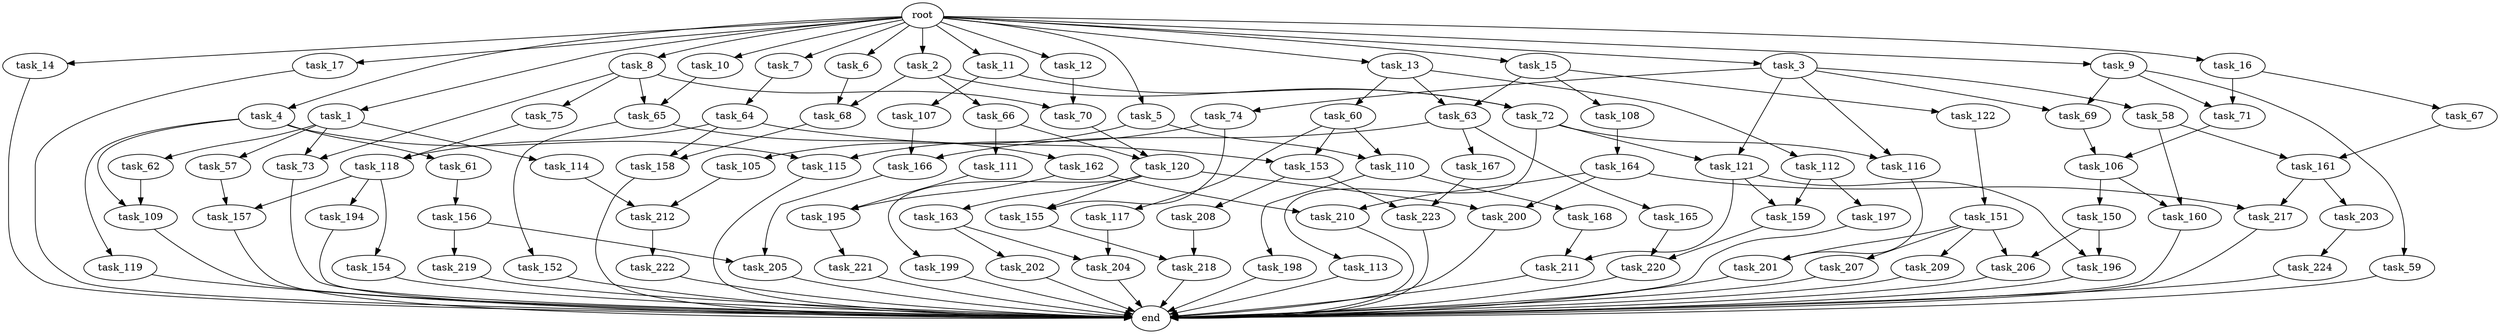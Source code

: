 digraph G {
  root [size="0.000000"];
  task_1 [size="10.240000"];
  task_2 [size="10.240000"];
  task_3 [size="10.240000"];
  task_4 [size="10.240000"];
  task_5 [size="10.240000"];
  task_6 [size="10.240000"];
  task_7 [size="10.240000"];
  task_8 [size="10.240000"];
  task_9 [size="10.240000"];
  task_10 [size="10.240000"];
  task_11 [size="10.240000"];
  task_12 [size="10.240000"];
  task_13 [size="10.240000"];
  task_14 [size="10.240000"];
  task_15 [size="10.240000"];
  task_16 [size="10.240000"];
  task_17 [size="10.240000"];
  task_57 [size="2147483648.000000"];
  task_58 [size="4209067950.080000"];
  task_59 [size="1374389534.720000"];
  task_60 [size="8589934592.000000"];
  task_61 [size="1374389534.720000"];
  task_62 [size="2147483648.000000"];
  task_63 [size="10737418240.000000"];
  task_64 [size="4209067950.080000"];
  task_65 [size="6270652252.160000"];
  task_66 [size="5497558138.880000"];
  task_67 [size="6957847019.520000"];
  task_68 [size="14087492730.880001"];
  task_69 [size="5583457484.800000"];
  task_70 [size="6270652252.160000"];
  task_71 [size="8332236554.240000"];
  task_72 [size="10995116277.760000"];
  task_73 [size="7645041786.880000"];
  task_74 [size="4209067950.080000"];
  task_75 [size="5497558138.880000"];
  task_105 [size="4209067950.080000"];
  task_106 [size="5239860101.120000"];
  task_107 [size="5497558138.880000"];
  task_108 [size="2147483648.000000"];
  task_109 [size="1717986918.400000"];
  task_110 [size="5583457484.800000"];
  task_111 [size="4209067950.080000"];
  task_112 [size="8589934592.000000"];
  task_113 [size="4209067950.080000"];
  task_114 [size="2147483648.000000"];
  task_115 [size="8332236554.240000"];
  task_116 [size="8418135900.160000"];
  task_117 [size="1374389534.720000"];
  task_118 [size="9363028705.280001"];
  task_119 [size="1374389534.720000"];
  task_120 [size="4982162063.360000"];
  task_121 [size="8418135900.160000"];
  task_122 [size="2147483648.000000"];
  task_150 [size="773094113.280000"];
  task_151 [size="6957847019.520000"];
  task_152 [size="3092376453.120000"];
  task_153 [size="2147483648.000000"];
  task_154 [size="4209067950.080000"];
  task_155 [size="10050223472.639999"];
  task_156 [size="3092376453.120000"];
  task_157 [size="8418135900.160000"];
  task_158 [size="6270652252.160000"];
  task_159 [size="17179869184.000000"];
  task_160 [size="4982162063.360000"];
  task_161 [size="12799002542.080000"];
  task_162 [size="3092376453.120000"];
  task_163 [size="3092376453.120000"];
  task_164 [size="773094113.280000"];
  task_165 [size="8589934592.000000"];
  task_166 [size="11682311045.120001"];
  task_167 [size="8589934592.000000"];
  task_168 [size="3092376453.120000"];
  task_194 [size="4209067950.080000"];
  task_195 [size="12455405158.400000"];
  task_196 [size="8933531975.680000"];
  task_197 [size="8589934592.000000"];
  task_198 [size="3092376453.120000"];
  task_199 [size="3092376453.120000"];
  task_200 [size="4466765987.840000"];
  task_201 [size="4294967296.000000"];
  task_202 [size="1374389534.720000"];
  task_203 [size="2147483648.000000"];
  task_204 [size="2147483648.000000"];
  task_205 [size="10737418240.000000"];
  task_206 [size="2491081031.680000"];
  task_207 [size="2147483648.000000"];
  task_208 [size="343597383.680000"];
  task_209 [size="2147483648.000000"];
  task_210 [size="8332236554.240000"];
  task_211 [size="12799002542.080000"];
  task_212 [size="5583457484.800000"];
  task_217 [size="3521873182.720000"];
  task_218 [size="9363028705.280001"];
  task_219 [size="2147483648.000000"];
  task_220 [size="2748779069.440000"];
  task_221 [size="343597383.680000"];
  task_222 [size="773094113.280000"];
  task_223 [size="3435973836.800000"];
  task_224 [size="5497558138.880000"];
  end [size="0.000000"];

  root -> task_1 [size="1.000000"];
  root -> task_2 [size="1.000000"];
  root -> task_3 [size="1.000000"];
  root -> task_4 [size="1.000000"];
  root -> task_5 [size="1.000000"];
  root -> task_6 [size="1.000000"];
  root -> task_7 [size="1.000000"];
  root -> task_8 [size="1.000000"];
  root -> task_9 [size="1.000000"];
  root -> task_10 [size="1.000000"];
  root -> task_11 [size="1.000000"];
  root -> task_12 [size="1.000000"];
  root -> task_13 [size="1.000000"];
  root -> task_14 [size="1.000000"];
  root -> task_15 [size="1.000000"];
  root -> task_16 [size="1.000000"];
  root -> task_17 [size="1.000000"];
  task_1 -> task_57 [size="209715200.000000"];
  task_1 -> task_62 [size="209715200.000000"];
  task_1 -> task_73 [size="209715200.000000"];
  task_1 -> task_114 [size="209715200.000000"];
  task_2 -> task_66 [size="536870912.000000"];
  task_2 -> task_68 [size="536870912.000000"];
  task_2 -> task_72 [size="536870912.000000"];
  task_3 -> task_58 [size="411041792.000000"];
  task_3 -> task_69 [size="411041792.000000"];
  task_3 -> task_74 [size="411041792.000000"];
  task_3 -> task_116 [size="411041792.000000"];
  task_3 -> task_121 [size="411041792.000000"];
  task_4 -> task_61 [size="134217728.000000"];
  task_4 -> task_109 [size="134217728.000000"];
  task_4 -> task_115 [size="134217728.000000"];
  task_4 -> task_119 [size="134217728.000000"];
  task_5 -> task_105 [size="411041792.000000"];
  task_5 -> task_110 [size="411041792.000000"];
  task_6 -> task_68 [size="838860800.000000"];
  task_7 -> task_64 [size="411041792.000000"];
  task_8 -> task_65 [size="536870912.000000"];
  task_8 -> task_70 [size="536870912.000000"];
  task_8 -> task_73 [size="536870912.000000"];
  task_8 -> task_75 [size="536870912.000000"];
  task_9 -> task_59 [size="134217728.000000"];
  task_9 -> task_69 [size="134217728.000000"];
  task_9 -> task_71 [size="134217728.000000"];
  task_10 -> task_65 [size="75497472.000000"];
  task_11 -> task_72 [size="536870912.000000"];
  task_11 -> task_107 [size="536870912.000000"];
  task_12 -> task_70 [size="75497472.000000"];
  task_13 -> task_60 [size="838860800.000000"];
  task_13 -> task_63 [size="838860800.000000"];
  task_13 -> task_112 [size="838860800.000000"];
  task_14 -> end [size="1.000000"];
  task_15 -> task_63 [size="209715200.000000"];
  task_15 -> task_108 [size="209715200.000000"];
  task_15 -> task_122 [size="209715200.000000"];
  task_16 -> task_67 [size="679477248.000000"];
  task_16 -> task_71 [size="679477248.000000"];
  task_17 -> end [size="1.000000"];
  task_57 -> task_157 [size="411041792.000000"];
  task_58 -> task_160 [size="411041792.000000"];
  task_58 -> task_161 [size="411041792.000000"];
  task_59 -> end [size="1.000000"];
  task_60 -> task_110 [size="134217728.000000"];
  task_60 -> task_117 [size="134217728.000000"];
  task_60 -> task_153 [size="134217728.000000"];
  task_61 -> task_156 [size="301989888.000000"];
  task_62 -> task_109 [size="33554432.000000"];
  task_63 -> task_165 [size="838860800.000000"];
  task_63 -> task_166 [size="838860800.000000"];
  task_63 -> task_167 [size="838860800.000000"];
  task_64 -> task_118 [size="75497472.000000"];
  task_64 -> task_153 [size="75497472.000000"];
  task_64 -> task_158 [size="75497472.000000"];
  task_65 -> task_152 [size="301989888.000000"];
  task_65 -> task_162 [size="301989888.000000"];
  task_66 -> task_111 [size="411041792.000000"];
  task_66 -> task_120 [size="411041792.000000"];
  task_67 -> task_161 [size="838860800.000000"];
  task_68 -> task_158 [size="536870912.000000"];
  task_69 -> task_106 [size="209715200.000000"];
  task_70 -> task_120 [size="75497472.000000"];
  task_71 -> task_106 [size="301989888.000000"];
  task_72 -> task_113 [size="411041792.000000"];
  task_72 -> task_116 [size="411041792.000000"];
  task_72 -> task_121 [size="411041792.000000"];
  task_73 -> end [size="1.000000"];
  task_74 -> task_115 [size="679477248.000000"];
  task_74 -> task_155 [size="679477248.000000"];
  task_75 -> task_118 [size="838860800.000000"];
  task_105 -> task_212 [size="134217728.000000"];
  task_106 -> task_150 [size="75497472.000000"];
  task_106 -> task_160 [size="75497472.000000"];
  task_107 -> task_166 [size="301989888.000000"];
  task_108 -> task_164 [size="75497472.000000"];
  task_109 -> end [size="1.000000"];
  task_110 -> task_168 [size="301989888.000000"];
  task_110 -> task_198 [size="301989888.000000"];
  task_111 -> task_195 [size="536870912.000000"];
  task_112 -> task_159 [size="838860800.000000"];
  task_112 -> task_197 [size="838860800.000000"];
  task_113 -> end [size="1.000000"];
  task_114 -> task_212 [size="411041792.000000"];
  task_115 -> end [size="1.000000"];
  task_116 -> task_201 [size="209715200.000000"];
  task_117 -> task_204 [size="75497472.000000"];
  task_118 -> task_154 [size="411041792.000000"];
  task_118 -> task_157 [size="411041792.000000"];
  task_118 -> task_194 [size="411041792.000000"];
  task_119 -> end [size="1.000000"];
  task_120 -> task_155 [size="301989888.000000"];
  task_120 -> task_163 [size="301989888.000000"];
  task_120 -> task_199 [size="301989888.000000"];
  task_120 -> task_200 [size="301989888.000000"];
  task_121 -> task_159 [size="838860800.000000"];
  task_121 -> task_196 [size="838860800.000000"];
  task_121 -> task_211 [size="838860800.000000"];
  task_122 -> task_151 [size="679477248.000000"];
  task_150 -> task_196 [size="33554432.000000"];
  task_150 -> task_206 [size="33554432.000000"];
  task_151 -> task_201 [size="209715200.000000"];
  task_151 -> task_206 [size="209715200.000000"];
  task_151 -> task_207 [size="209715200.000000"];
  task_151 -> task_209 [size="209715200.000000"];
  task_152 -> end [size="1.000000"];
  task_153 -> task_208 [size="33554432.000000"];
  task_153 -> task_223 [size="33554432.000000"];
  task_154 -> end [size="1.000000"];
  task_155 -> task_218 [size="75497472.000000"];
  task_156 -> task_205 [size="209715200.000000"];
  task_156 -> task_219 [size="209715200.000000"];
  task_157 -> end [size="1.000000"];
  task_158 -> end [size="1.000000"];
  task_159 -> task_220 [size="134217728.000000"];
  task_160 -> end [size="1.000000"];
  task_161 -> task_203 [size="209715200.000000"];
  task_161 -> task_217 [size="209715200.000000"];
  task_162 -> task_195 [size="679477248.000000"];
  task_162 -> task_210 [size="679477248.000000"];
  task_163 -> task_202 [size="134217728.000000"];
  task_163 -> task_204 [size="134217728.000000"];
  task_164 -> task_200 [size="134217728.000000"];
  task_164 -> task_210 [size="134217728.000000"];
  task_164 -> task_217 [size="134217728.000000"];
  task_165 -> task_220 [size="134217728.000000"];
  task_166 -> task_205 [size="838860800.000000"];
  task_167 -> task_223 [size="301989888.000000"];
  task_168 -> task_211 [size="411041792.000000"];
  task_194 -> end [size="1.000000"];
  task_195 -> task_221 [size="33554432.000000"];
  task_196 -> end [size="1.000000"];
  task_197 -> end [size="1.000000"];
  task_198 -> end [size="1.000000"];
  task_199 -> end [size="1.000000"];
  task_200 -> end [size="1.000000"];
  task_201 -> end [size="1.000000"];
  task_202 -> end [size="1.000000"];
  task_203 -> task_224 [size="536870912.000000"];
  task_204 -> end [size="1.000000"];
  task_205 -> end [size="1.000000"];
  task_206 -> end [size="1.000000"];
  task_207 -> end [size="1.000000"];
  task_208 -> task_218 [size="838860800.000000"];
  task_209 -> end [size="1.000000"];
  task_210 -> end [size="1.000000"];
  task_211 -> end [size="1.000000"];
  task_212 -> task_222 [size="75497472.000000"];
  task_217 -> end [size="1.000000"];
  task_218 -> end [size="1.000000"];
  task_219 -> end [size="1.000000"];
  task_220 -> end [size="1.000000"];
  task_221 -> end [size="1.000000"];
  task_222 -> end [size="1.000000"];
  task_223 -> end [size="1.000000"];
  task_224 -> end [size="1.000000"];
}
